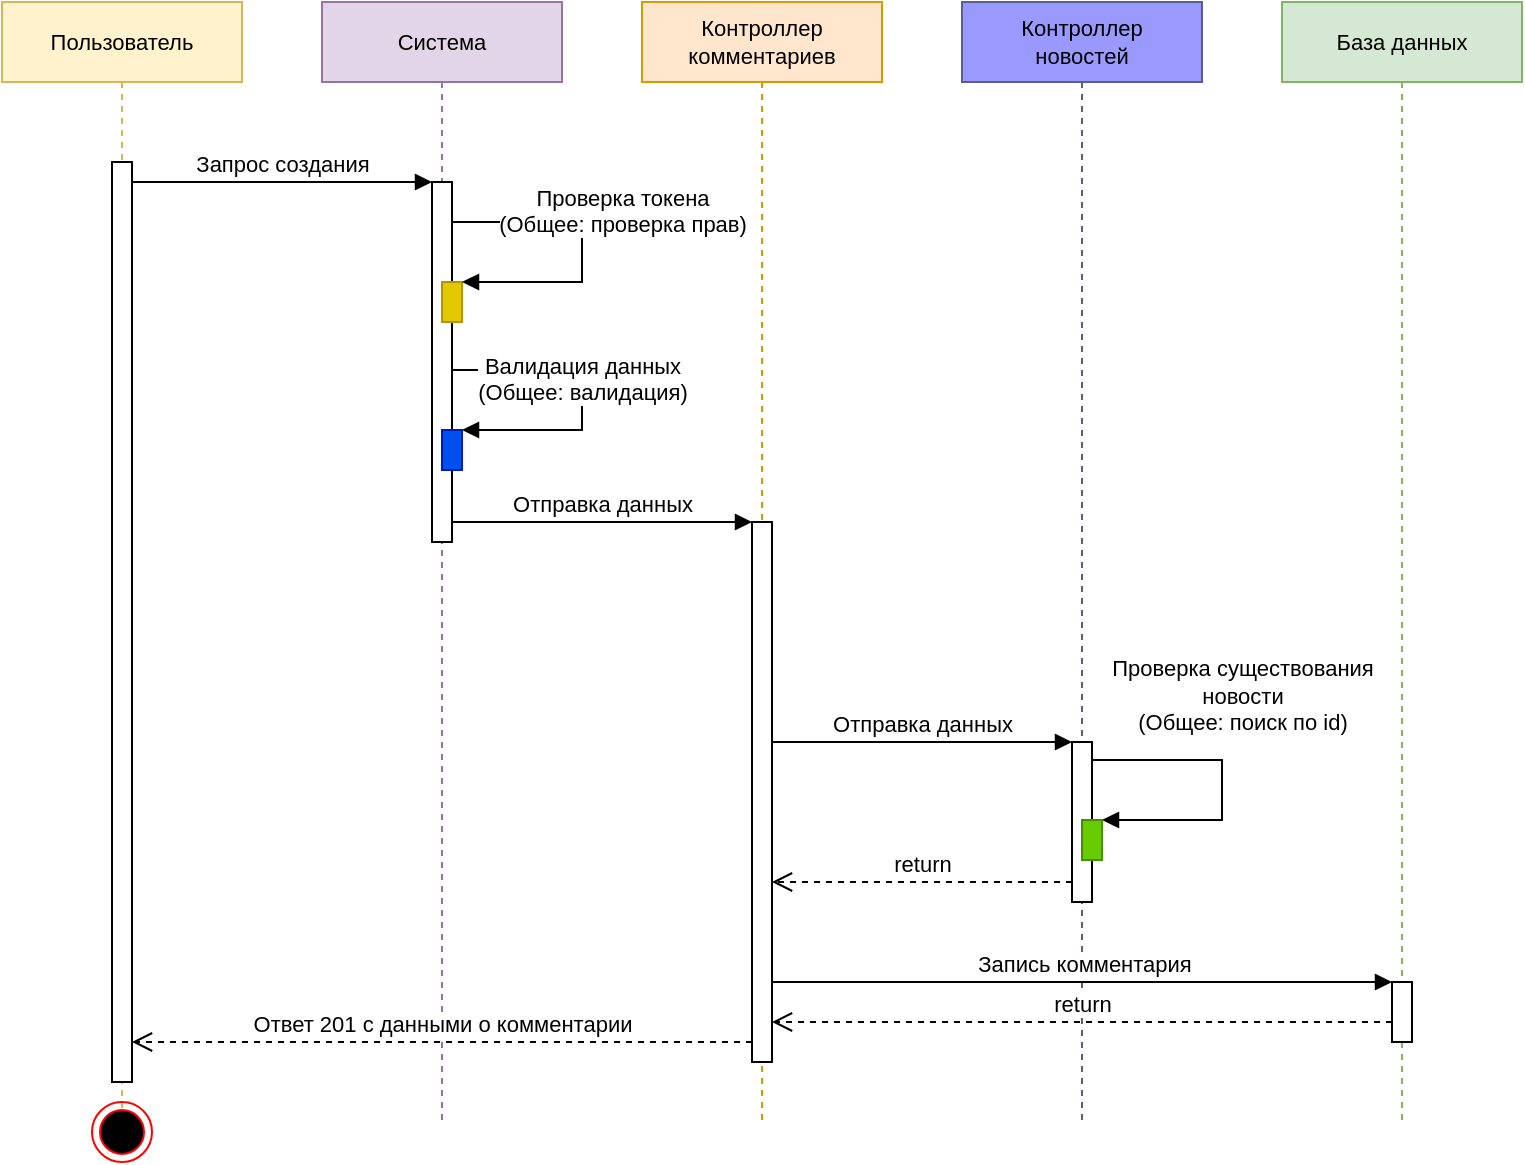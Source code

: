 <mxfile version="24.7.8" pages="4">
  <diagram name="Создание" id="AkwDxQqqYs-eBX9yuDrB">
    <mxGraphModel dx="1098" dy="988" grid="1" gridSize="10" guides="1" tooltips="1" connect="1" arrows="1" fold="1" page="1" pageScale="1" pageWidth="827" pageHeight="1169" math="0" shadow="0">
      <root>
        <mxCell id="0" />
        <mxCell id="1" parent="0" />
        <mxCell id="ypfQIssu2wnFOBAlBwQ_-7" value="Система" style="shape=umlLifeline;perimeter=lifelinePerimeter;whiteSpace=wrap;html=1;container=1;collapsible=0;recursiveResize=0;outlineConnect=0;labelBackgroundColor=none;strokeColor=#9673a6;fontFamily=Helvetica;fontSize=11;fillColor=#e1d5e7;" vertex="1" parent="1">
          <mxGeometry x="200" y="40" width="120" height="560" as="geometry" />
        </mxCell>
        <mxCell id="ypfQIssu2wnFOBAlBwQ_-8" value="Валидация данных&lt;br&gt;(Общее: валидация)" style="html=1;verticalAlign=bottom;endArrow=block;rounded=0;labelBackgroundColor=default;strokeColor=default;fontFamily=Helvetica;fontSize=11;fontColor=default;shape=connector;curved=0;" edge="1" parent="ypfQIssu2wnFOBAlBwQ_-7" target="ypfQIssu2wnFOBAlBwQ_-10">
          <mxGeometry x="0.097" width="80" relative="1" as="geometry">
            <mxPoint x="65" y="184" as="sourcePoint" />
            <mxPoint x="130" y="234" as="targetPoint" />
            <Array as="points">
              <mxPoint x="130" y="184" />
              <mxPoint x="130" y="214" />
              <mxPoint x="100" y="214" />
            </Array>
            <mxPoint as="offset" />
          </mxGeometry>
        </mxCell>
        <mxCell id="ypfQIssu2wnFOBAlBwQ_-9" value="" style="html=1;points=[];perimeter=orthogonalPerimeter;labelBackgroundColor=none;strokeColor=#000000;fontFamily=Helvetica;fontSize=11;fontColor=default;fillColor=default;" vertex="1" parent="ypfQIssu2wnFOBAlBwQ_-7">
          <mxGeometry x="55" y="90" width="10" height="180" as="geometry" />
        </mxCell>
        <mxCell id="ypfQIssu2wnFOBAlBwQ_-10" value="" style="html=1;points=[];perimeter=orthogonalPerimeter;labelBackgroundColor=none;strokeColor=#001DBC;fontFamily=Helvetica;fontSize=11;fontColor=#ffffff;fillColor=#0050ef;" vertex="1" parent="ypfQIssu2wnFOBAlBwQ_-7">
          <mxGeometry x="60" y="214" width="10" height="20" as="geometry" />
        </mxCell>
        <mxCell id="ypfQIssu2wnFOBAlBwQ_-11" value="" style="html=1;points=[];perimeter=orthogonalPerimeter;labelBackgroundColor=none;strokeColor=#B09500;fontFamily=Helvetica;fontSize=11;fontColor=#000000;fillColor=#e3c800;" vertex="1" parent="ypfQIssu2wnFOBAlBwQ_-7">
          <mxGeometry x="60" y="140" width="10" height="20" as="geometry" />
        </mxCell>
        <mxCell id="ypfQIssu2wnFOBAlBwQ_-12" value="Проверка токена&lt;br&gt;(Общее: проверка прав)" style="html=1;verticalAlign=bottom;endArrow=block;rounded=0;labelBackgroundColor=default;strokeColor=default;fontFamily=Helvetica;fontSize=11;fontColor=default;shape=connector;curved=0;" edge="1" parent="ypfQIssu2wnFOBAlBwQ_-7" target="ypfQIssu2wnFOBAlBwQ_-11">
          <mxGeometry x="-0.161" y="10" width="80" relative="1" as="geometry">
            <mxPoint x="65" y="110" as="sourcePoint" />
            <mxPoint x="130" y="160" as="targetPoint" />
            <Array as="points">
              <mxPoint x="130" y="110" />
              <mxPoint x="130" y="140" />
              <mxPoint x="100" y="140" />
            </Array>
            <mxPoint x="10" y="10" as="offset" />
          </mxGeometry>
        </mxCell>
        <mxCell id="ypfQIssu2wnFOBAlBwQ_-13" value="Пользователь" style="shape=umlLifeline;perimeter=lifelinePerimeter;whiteSpace=wrap;html=1;container=1;collapsible=0;recursiveResize=0;outlineConnect=0;labelBackgroundColor=none;strokeColor=#d6b656;fontFamily=Helvetica;fontSize=11;fillColor=#fff2cc;" vertex="1" parent="1">
          <mxGeometry x="40" y="40" width="120" height="560" as="geometry" />
        </mxCell>
        <mxCell id="ypfQIssu2wnFOBAlBwQ_-14" value="" style="html=1;points=[];perimeter=orthogonalPerimeter;labelBackgroundColor=none;strokeColor=#000000;fontFamily=Helvetica;fontSize=11;fontColor=default;fillColor=default;" vertex="1" parent="ypfQIssu2wnFOBAlBwQ_-13">
          <mxGeometry x="55" y="80" width="10" height="460" as="geometry" />
        </mxCell>
        <mxCell id="ypfQIssu2wnFOBAlBwQ_-15" value="Запрос создания" style="html=1;verticalAlign=bottom;endArrow=block;rounded=0;labelBackgroundColor=default;strokeColor=default;fontFamily=Helvetica;fontSize=11;fontColor=default;shape=connector;curved=0;" edge="1" parent="1" source="ypfQIssu2wnFOBAlBwQ_-14" target="ypfQIssu2wnFOBAlBwQ_-9">
          <mxGeometry x="0.003" width="80" relative="1" as="geometry">
            <mxPoint x="100" y="140" as="sourcePoint" />
            <mxPoint x="180" y="140" as="targetPoint" />
            <Array as="points">
              <mxPoint x="180" y="130" />
            </Array>
            <mxPoint as="offset" />
          </mxGeometry>
        </mxCell>
        <mxCell id="ypfQIssu2wnFOBAlBwQ_-16" value="Контроллер&lt;div&gt;комментариев&lt;/div&gt;" style="shape=umlLifeline;perimeter=lifelinePerimeter;whiteSpace=wrap;html=1;container=1;collapsible=0;recursiveResize=0;outlineConnect=0;labelBackgroundColor=none;strokeColor=#d79b00;fontFamily=Helvetica;fontSize=11;fillColor=#ffe6cc;" vertex="1" parent="1">
          <mxGeometry x="360" y="40" width="120" height="560" as="geometry" />
        </mxCell>
        <mxCell id="ypfQIssu2wnFOBAlBwQ_-17" value="" style="html=1;points=[];perimeter=orthogonalPerimeter;labelBackgroundColor=none;strokeColor=#000000;fontFamily=Helvetica;fontSize=11;fontColor=default;fillColor=default;" vertex="1" parent="ypfQIssu2wnFOBAlBwQ_-16">
          <mxGeometry x="55" y="260" width="10" height="270" as="geometry" />
        </mxCell>
        <mxCell id="ypfQIssu2wnFOBAlBwQ_-18" value="Отправка данных" style="html=1;verticalAlign=bottom;endArrow=block;rounded=0;labelBackgroundColor=default;strokeColor=default;fontFamily=Helvetica;fontSize=11;fontColor=default;shape=connector;curved=0;" edge="1" parent="ypfQIssu2wnFOBAlBwQ_-16">
          <mxGeometry x="0.003" width="80" relative="1" as="geometry">
            <mxPoint x="-95" y="260" as="sourcePoint" />
            <mxPoint x="55" y="260" as="targetPoint" />
            <Array as="points">
              <mxPoint x="-20" y="260" />
            </Array>
            <mxPoint as="offset" />
          </mxGeometry>
        </mxCell>
        <mxCell id="ypfQIssu2wnFOBAlBwQ_-19" value="Отправка данных" style="html=1;verticalAlign=bottom;endArrow=block;rounded=0;labelBackgroundColor=default;strokeColor=default;fontFamily=Helvetica;fontSize=11;fontColor=default;shape=connector;curved=0;" edge="1" parent="ypfQIssu2wnFOBAlBwQ_-16" target="ypfQIssu2wnFOBAlBwQ_-24">
          <mxGeometry x="0.003" width="80" relative="1" as="geometry">
            <mxPoint x="65" y="370" as="sourcePoint" />
            <mxPoint x="215" y="370" as="targetPoint" />
            <Array as="points">
              <mxPoint x="140" y="370" />
            </Array>
            <mxPoint as="offset" />
          </mxGeometry>
        </mxCell>
        <mxCell id="ypfQIssu2wnFOBAlBwQ_-20" value="База данных" style="shape=umlLifeline;perimeter=lifelinePerimeter;whiteSpace=wrap;html=1;container=1;collapsible=0;recursiveResize=0;outlineConnect=0;labelBackgroundColor=none;strokeColor=#82b366;fontFamily=Helvetica;fontSize=11;fillColor=#d5e8d4;" vertex="1" parent="1">
          <mxGeometry x="680" y="40" width="120" height="560" as="geometry" />
        </mxCell>
        <mxCell id="ypfQIssu2wnFOBAlBwQ_-21" value="" style="html=1;points=[];perimeter=orthogonalPerimeter;labelBackgroundColor=none;strokeColor=#000000;fontFamily=Helvetica;fontSize=11;fontColor=default;fillColor=default;" vertex="1" parent="ypfQIssu2wnFOBAlBwQ_-20">
          <mxGeometry x="55" y="490" width="10" height="30" as="geometry" />
        </mxCell>
        <mxCell id="ypfQIssu2wnFOBAlBwQ_-22" value="Ответ 201 с данными о комментарии" style="html=1;verticalAlign=bottom;endArrow=open;dashed=1;endSize=8;rounded=0;labelBackgroundColor=default;strokeColor=default;fontFamily=Helvetica;fontSize=11;fontColor=default;shape=connector;curved=0;" edge="1" parent="1">
          <mxGeometry x="0.002" relative="1" as="geometry">
            <mxPoint x="415" y="560" as="sourcePoint" />
            <mxPoint x="105" y="560" as="targetPoint" />
            <Array as="points">
              <mxPoint x="300" y="560" />
            </Array>
            <mxPoint as="offset" />
          </mxGeometry>
        </mxCell>
        <mxCell id="ypfQIssu2wnFOBAlBwQ_-23" value="Контроллер&lt;div&gt;новостей&lt;/div&gt;" style="shape=umlLifeline;perimeter=lifelinePerimeter;whiteSpace=wrap;html=1;container=1;collapsible=0;recursiveResize=0;outlineConnect=0;labelBackgroundColor=none;strokeColor=#5B5B96;fontFamily=Helvetica;fontSize=11;fillColor=#9999FF;" vertex="1" parent="1">
          <mxGeometry x="520" y="40" width="120" height="560" as="geometry" />
        </mxCell>
        <mxCell id="ypfQIssu2wnFOBAlBwQ_-24" value="" style="html=1;points=[];perimeter=orthogonalPerimeter;labelBackgroundColor=none;strokeColor=#000000;fontFamily=Helvetica;fontSize=11;fontColor=default;fillColor=default;" vertex="1" parent="ypfQIssu2wnFOBAlBwQ_-23">
          <mxGeometry x="55" y="370" width="10" height="80" as="geometry" />
        </mxCell>
        <mxCell id="ypfQIssu2wnFOBAlBwQ_-25" value="Проверка существования&lt;br&gt;новости&lt;br&gt;(Общее: поиск по id)" style="html=1;verticalAlign=bottom;endArrow=block;rounded=0;labelBackgroundColor=default;strokeColor=default;fontFamily=Helvetica;fontSize=11;fontColor=default;shape=connector;curved=0;" edge="1" parent="ypfQIssu2wnFOBAlBwQ_-23" target="ypfQIssu2wnFOBAlBwQ_-26">
          <mxGeometry x="-0.161" y="14" width="80" relative="1" as="geometry">
            <mxPoint x="65" y="379" as="sourcePoint" />
            <mxPoint x="130" y="429" as="targetPoint" />
            <Array as="points">
              <mxPoint x="130" y="379" />
              <mxPoint x="130" y="409" />
              <mxPoint x="100" y="409" />
            </Array>
            <mxPoint x="-4" y="-10" as="offset" />
          </mxGeometry>
        </mxCell>
        <mxCell id="ypfQIssu2wnFOBAlBwQ_-26" value="" style="html=1;points=[];perimeter=orthogonalPerimeter;labelBackgroundColor=none;strokeColor=#488F00;fontFamily=Helvetica;fontSize=11;fontColor=#ffffff;fillColor=#66CC00;" vertex="1" parent="ypfQIssu2wnFOBAlBwQ_-23">
          <mxGeometry x="60" y="409" width="10" height="20" as="geometry" />
        </mxCell>
        <mxCell id="ypfQIssu2wnFOBAlBwQ_-27" value="return" style="html=1;verticalAlign=bottom;endArrow=open;dashed=1;endSize=8;rounded=0;labelBackgroundColor=default;strokeColor=default;fontFamily=Helvetica;fontSize=11;fontColor=default;shape=connector;curved=0;" edge="1" parent="1" source="ypfQIssu2wnFOBAlBwQ_-24" target="ypfQIssu2wnFOBAlBwQ_-17">
          <mxGeometry x="0.002" relative="1" as="geometry">
            <mxPoint x="730" y="480" as="sourcePoint" />
            <mxPoint x="580" y="480" as="targetPoint" />
            <Array as="points">
              <mxPoint x="520" y="480" />
            </Array>
            <mxPoint as="offset" />
          </mxGeometry>
        </mxCell>
        <mxCell id="ypfQIssu2wnFOBAlBwQ_-28" value="Запись комментария" style="html=1;verticalAlign=bottom;endArrow=block;rounded=0;labelBackgroundColor=default;strokeColor=default;fontFamily=Helvetica;fontSize=11;fontColor=default;shape=connector;curved=0;" edge="1" parent="1" target="ypfQIssu2wnFOBAlBwQ_-21">
          <mxGeometry x="0.003" width="80" relative="1" as="geometry">
            <mxPoint x="425" y="530" as="sourcePoint" />
            <mxPoint x="575" y="530" as="targetPoint" />
            <Array as="points">
              <mxPoint x="500" y="530" />
            </Array>
            <mxPoint as="offset" />
          </mxGeometry>
        </mxCell>
        <mxCell id="ypfQIssu2wnFOBAlBwQ_-29" value="return" style="html=1;verticalAlign=bottom;endArrow=open;dashed=1;endSize=8;rounded=0;labelBackgroundColor=default;strokeColor=default;fontFamily=Helvetica;fontSize=11;fontColor=default;shape=connector;curved=0;" edge="1" parent="1" source="ypfQIssu2wnFOBAlBwQ_-21" target="ypfQIssu2wnFOBAlBwQ_-17">
          <mxGeometry x="0.002" relative="1" as="geometry">
            <mxPoint x="575" y="550" as="sourcePoint" />
            <mxPoint x="425" y="550" as="targetPoint" />
            <Array as="points">
              <mxPoint x="470" y="550" />
            </Array>
            <mxPoint as="offset" />
          </mxGeometry>
        </mxCell>
        <mxCell id="ypfQIssu2wnFOBAlBwQ_-30" value="" style="ellipse;html=1;shape=endState;fillColor=#000000;strokeColor=#ff0000;labelBackgroundColor=none;fontFamily=Helvetica;fontSize=11;fontColor=default;" vertex="1" parent="1">
          <mxGeometry x="85" y="590" width="30" height="30" as="geometry" />
        </mxCell>
      </root>
    </mxGraphModel>
  </diagram>
  <diagram id="9QBsUSW23NKKrEW2hS0p" name="Просмотр">
    <mxGraphModel dx="1098" dy="988" grid="1" gridSize="10" guides="1" tooltips="1" connect="1" arrows="1" fold="1" page="1" pageScale="1" pageWidth="827" pageHeight="1169" math="0" shadow="0">
      <root>
        <mxCell id="0" />
        <mxCell id="1" parent="0" />
        <mxCell id="SK5MLtlk12ELwbng-SG--1" value="Пользователь" style="shape=umlLifeline;perimeter=lifelinePerimeter;whiteSpace=wrap;html=1;container=1;collapsible=0;recursiveResize=0;outlineConnect=0;labelBackgroundColor=none;strokeColor=#d6b656;fontFamily=Helvetica;fontSize=11;fillColor=#fff2cc;" vertex="1" parent="1">
          <mxGeometry x="80" y="40" width="120" height="280" as="geometry" />
        </mxCell>
        <mxCell id="SK5MLtlk12ELwbng-SG--2" value="" style="html=1;points=[];perimeter=orthogonalPerimeter;labelBackgroundColor=none;strokeColor=#000000;fontFamily=Helvetica;fontSize=11;fontColor=default;fillColor=default;" vertex="1" parent="SK5MLtlk12ELwbng-SG--1">
          <mxGeometry x="55" y="80" width="10" height="180" as="geometry" />
        </mxCell>
        <mxCell id="SK5MLtlk12ELwbng-SG--3" value="" style="ellipse;html=1;shape=endState;fillColor=#000000;strokeColor=#ff0000;labelBackgroundColor=none;fontFamily=Helvetica;fontSize=11;fontColor=default;" vertex="1" parent="SK5MLtlk12ELwbng-SG--1">
          <mxGeometry x="45" y="270" width="30" height="30" as="geometry" />
        </mxCell>
        <mxCell id="SK5MLtlk12ELwbng-SG--4" value="Система" style="shape=umlLifeline;perimeter=lifelinePerimeter;whiteSpace=wrap;html=1;container=1;collapsible=0;recursiveResize=0;outlineConnect=0;labelBackgroundColor=none;strokeColor=#9673a6;fontFamily=Helvetica;fontSize=11;fillColor=#e1d5e7;" vertex="1" parent="1">
          <mxGeometry x="240" y="40" width="120" height="280" as="geometry" />
        </mxCell>
        <mxCell id="SK5MLtlk12ELwbng-SG--5" value="Валидация данных&lt;br&gt;(Общее: валидация)" style="html=1;verticalAlign=bottom;endArrow=block;rounded=0;labelBackgroundColor=default;strokeColor=default;fontFamily=Helvetica;fontSize=11;fontColor=default;shape=connector;curved=0;" edge="1" parent="SK5MLtlk12ELwbng-SG--4" source="SK5MLtlk12ELwbng-SG--6" target="SK5MLtlk12ELwbng-SG--7">
          <mxGeometry x="0.097" width="80" relative="1" as="geometry">
            <mxPoint x="64" y="110" as="sourcePoint" />
            <mxPoint x="130" y="150" as="targetPoint" />
            <Array as="points">
              <mxPoint x="130" y="100" />
              <mxPoint x="130" y="130" />
              <mxPoint x="100" y="130" />
            </Array>
            <mxPoint as="offset" />
          </mxGeometry>
        </mxCell>
        <mxCell id="SK5MLtlk12ELwbng-SG--6" value="" style="html=1;points=[];perimeter=orthogonalPerimeter;labelBackgroundColor=none;strokeColor=#000000;fontFamily=Helvetica;fontSize=11;fontColor=default;fillColor=default;" vertex="1" parent="SK5MLtlk12ELwbng-SG--4">
          <mxGeometry x="55" y="90" width="10" height="90" as="geometry" />
        </mxCell>
        <mxCell id="SK5MLtlk12ELwbng-SG--7" value="" style="html=1;points=[];perimeter=orthogonalPerimeter;labelBackgroundColor=none;strokeColor=#001DBC;fontFamily=Helvetica;fontSize=11;fontColor=#ffffff;fillColor=#0050ef;" vertex="1" parent="SK5MLtlk12ELwbng-SG--4">
          <mxGeometry x="60" y="130" width="10" height="20" as="geometry" />
        </mxCell>
        <mxCell id="SK5MLtlk12ELwbng-SG--8" value="Отправка данных" style="html=1;verticalAlign=bottom;endArrow=block;rounded=0;labelBackgroundColor=default;strokeColor=default;fontFamily=Helvetica;fontSize=11;fontColor=default;shape=connector;curved=0;" edge="1" parent="SK5MLtlk12ELwbng-SG--4">
          <mxGeometry x="0.003" width="80" relative="1" as="geometry">
            <mxPoint x="65" y="170" as="sourcePoint" />
            <mxPoint x="215" y="170" as="targetPoint" />
            <Array as="points">
              <mxPoint x="140" y="170" />
            </Array>
            <mxPoint as="offset" />
          </mxGeometry>
        </mxCell>
        <mxCell id="SK5MLtlk12ELwbng-SG--9" value="Запрос просмотра" style="html=1;verticalAlign=bottom;endArrow=block;rounded=0;labelBackgroundColor=default;strokeColor=default;fontFamily=Helvetica;fontSize=11;fontColor=default;shape=connector;curved=0;" edge="1" parent="1" source="SK5MLtlk12ELwbng-SG--2" target="SK5MLtlk12ELwbng-SG--6">
          <mxGeometry x="0.003" width="80" relative="1" as="geometry">
            <mxPoint x="140" y="140" as="sourcePoint" />
            <mxPoint x="220" y="140" as="targetPoint" />
            <Array as="points">
              <mxPoint x="220" y="130" />
            </Array>
            <mxPoint as="offset" />
          </mxGeometry>
        </mxCell>
        <mxCell id="SK5MLtlk12ELwbng-SG--10" value="Контроллер&lt;div&gt;комментариев&lt;/div&gt;" style="shape=umlLifeline;perimeter=lifelinePerimeter;whiteSpace=wrap;html=1;container=1;collapsible=0;recursiveResize=0;outlineConnect=0;labelBackgroundColor=none;strokeColor=#d79b00;fontFamily=Helvetica;fontSize=11;fillColor=#ffe6cc;" vertex="1" parent="1">
          <mxGeometry x="400" y="40" width="120" height="280" as="geometry" />
        </mxCell>
        <mxCell id="SK5MLtlk12ELwbng-SG--11" value="" style="html=1;points=[];perimeter=orthogonalPerimeter;labelBackgroundColor=none;strokeColor=#000000;fontFamily=Helvetica;fontSize=11;fontColor=default;fillColor=default;" vertex="1" parent="SK5MLtlk12ELwbng-SG--10">
          <mxGeometry x="55" y="170" width="10" height="79.25" as="geometry" />
        </mxCell>
        <mxCell id="SK5MLtlk12ELwbng-SG--12" value="Поиск комментария&lt;br&gt;(Общее: поиск по id)" style="html=1;verticalAlign=bottom;endArrow=block;rounded=0;labelBackgroundColor=default;strokeColor=default;fontFamily=Helvetica;fontSize=11;fontColor=default;shape=connector;curved=0;" edge="1" parent="SK5MLtlk12ELwbng-SG--10" target="SK5MLtlk12ELwbng-SG--13">
          <mxGeometry x="-0.161" width="80" relative="1" as="geometry">
            <mxPoint x="65" y="179.25" as="sourcePoint" />
            <mxPoint x="130" y="229.25" as="targetPoint" />
            <Array as="points">
              <mxPoint x="130" y="179.25" />
              <mxPoint x="130" y="209.25" />
              <mxPoint x="100" y="209.25" />
            </Array>
            <mxPoint as="offset" />
          </mxGeometry>
        </mxCell>
        <mxCell id="SK5MLtlk12ELwbng-SG--13" value="" style="html=1;points=[];perimeter=orthogonalPerimeter;labelBackgroundColor=none;strokeColor=#488F00;fontFamily=Helvetica;fontSize=11;fontColor=#ffffff;fillColor=#66CC00;" vertex="1" parent="SK5MLtlk12ELwbng-SG--10">
          <mxGeometry x="60" y="209.25" width="10" height="20" as="geometry" />
        </mxCell>
        <mxCell id="SK5MLtlk12ELwbng-SG--14" value="Ответ 200 с&lt;br&gt;данными о комментарии" style="html=1;verticalAlign=bottom;endArrow=open;dashed=1;endSize=8;rounded=0;labelBackgroundColor=default;strokeColor=default;fontFamily=Helvetica;fontSize=11;fontColor=default;shape=connector;curved=0;" edge="1" parent="1">
          <mxGeometry x="0.002" relative="1" as="geometry">
            <mxPoint x="455" y="280" as="sourcePoint" />
            <mxPoint x="145" y="280" as="targetPoint" />
            <Array as="points">
              <mxPoint x="340" y="280" />
            </Array>
            <mxPoint as="offset" />
          </mxGeometry>
        </mxCell>
      </root>
    </mxGraphModel>
  </diagram>
  <diagram id="82KS4FKTuWpu7HLy07Pw" name="Редактирование">
    <mxGraphModel dx="1098" dy="988" grid="1" gridSize="10" guides="1" tooltips="1" connect="1" arrows="1" fold="1" page="1" pageScale="1" pageWidth="827" pageHeight="1169" math="0" shadow="0">
      <root>
        <mxCell id="0" />
        <mxCell id="1" parent="0" />
        <mxCell id="1mw0ulYPyY49akatDGrM-1" value="Пользователь" style="shape=umlLifeline;perimeter=lifelinePerimeter;whiteSpace=wrap;html=1;container=1;collapsible=0;recursiveResize=0;outlineConnect=0;labelBackgroundColor=none;strokeColor=#d6b656;fontFamily=Helvetica;fontSize=11;fillColor=#fff2cc;" vertex="1" parent="1">
          <mxGeometry x="80" y="40" width="120" height="400" as="geometry" />
        </mxCell>
        <mxCell id="1mw0ulYPyY49akatDGrM-2" value="" style="html=1;points=[];perimeter=orthogonalPerimeter;labelBackgroundColor=none;strokeColor=#000000;fontFamily=Helvetica;fontSize=11;fontColor=default;fillColor=default;" vertex="1" parent="1mw0ulYPyY49akatDGrM-1">
          <mxGeometry x="55" y="80" width="10" height="300" as="geometry" />
        </mxCell>
        <mxCell id="1mw0ulYPyY49akatDGrM-3" value="" style="ellipse;html=1;shape=endState;fillColor=#000000;strokeColor=#ff0000;labelBackgroundColor=none;fontFamily=Helvetica;fontSize=11;fontColor=default;" vertex="1" parent="1mw0ulYPyY49akatDGrM-1">
          <mxGeometry x="45" y="390" width="30" height="30" as="geometry" />
        </mxCell>
        <mxCell id="1mw0ulYPyY49akatDGrM-4" value="Система" style="shape=umlLifeline;perimeter=lifelinePerimeter;whiteSpace=wrap;html=1;container=1;collapsible=0;recursiveResize=0;outlineConnect=0;labelBackgroundColor=none;strokeColor=#9673a6;fontFamily=Helvetica;fontSize=11;fillColor=#e1d5e7;" vertex="1" parent="1">
          <mxGeometry x="240" y="40" width="120" height="400" as="geometry" />
        </mxCell>
        <mxCell id="1mw0ulYPyY49akatDGrM-5" value="Валидация данных&lt;br&gt;(Общее: валидация)" style="html=1;verticalAlign=bottom;endArrow=block;rounded=0;labelBackgroundColor=default;strokeColor=default;fontFamily=Helvetica;fontSize=11;fontColor=default;shape=connector;curved=0;" edge="1" parent="1mw0ulYPyY49akatDGrM-4" target="1mw0ulYPyY49akatDGrM-7">
          <mxGeometry x="-0.161" y="9" width="80" relative="1" as="geometry">
            <mxPoint x="66" y="170" as="sourcePoint" />
            <mxPoint x="131" y="220" as="targetPoint" />
            <Array as="points">
              <mxPoint x="131" y="170" />
              <mxPoint x="131" y="200" />
              <mxPoint x="101" y="200" />
            </Array>
            <mxPoint as="offset" />
          </mxGeometry>
        </mxCell>
        <mxCell id="1mw0ulYPyY49akatDGrM-6" value="" style="html=1;points=[];perimeter=orthogonalPerimeter;labelBackgroundColor=none;strokeColor=#000000;fontFamily=Helvetica;fontSize=11;fontColor=default;fillColor=default;" vertex="1" parent="1mw0ulYPyY49akatDGrM-4">
          <mxGeometry x="55" y="90" width="10" height="160" as="geometry" />
        </mxCell>
        <mxCell id="1mw0ulYPyY49akatDGrM-7" value="" style="html=1;points=[];perimeter=orthogonalPerimeter;labelBackgroundColor=none;strokeColor=#001DBC;fontFamily=Helvetica;fontSize=11;fontColor=#ffffff;fillColor=#0050ef;" vertex="1" parent="1mw0ulYPyY49akatDGrM-4">
          <mxGeometry x="61" y="200" width="10" height="20" as="geometry" />
        </mxCell>
        <mxCell id="1mw0ulYPyY49akatDGrM-8" value="Проверка токена&lt;br&gt;(Общее: проверка прав)" style="html=1;verticalAlign=bottom;endArrow=block;rounded=0;labelBackgroundColor=default;strokeColor=default;fontFamily=Helvetica;fontSize=11;fontColor=default;shape=connector;curved=0;" edge="1" parent="1mw0ulYPyY49akatDGrM-4" target="1mw0ulYPyY49akatDGrM-9">
          <mxGeometry x="-0.161" y="9" width="80" relative="1" as="geometry">
            <mxPoint x="66" y="110" as="sourcePoint" />
            <mxPoint x="131" y="160" as="targetPoint" />
            <Array as="points">
              <mxPoint x="131" y="110" />
              <mxPoint x="131" y="140" />
              <mxPoint x="101" y="140" />
            </Array>
            <mxPoint as="offset" />
          </mxGeometry>
        </mxCell>
        <mxCell id="1mw0ulYPyY49akatDGrM-9" value="" style="html=1;points=[];perimeter=orthogonalPerimeter;labelBackgroundColor=none;strokeColor=#B09500;fontFamily=Helvetica;fontSize=11;fontColor=#000000;fillColor=#e3c800;" vertex="1" parent="1mw0ulYPyY49akatDGrM-4">
          <mxGeometry x="61" y="140" width="10" height="20" as="geometry" />
        </mxCell>
        <mxCell id="1mw0ulYPyY49akatDGrM-10" value="Запрос редактирования" style="html=1;verticalAlign=bottom;endArrow=block;rounded=0;labelBackgroundColor=default;strokeColor=default;fontFamily=Helvetica;fontSize=11;fontColor=default;shape=connector;curved=0;" edge="1" parent="1" source="1mw0ulYPyY49akatDGrM-2" target="1mw0ulYPyY49akatDGrM-6">
          <mxGeometry x="0.003" width="80" relative="1" as="geometry">
            <mxPoint x="140" y="140" as="sourcePoint" />
            <mxPoint x="220" y="140" as="targetPoint" />
            <Array as="points">
              <mxPoint x="220" y="130" />
            </Array>
            <mxPoint as="offset" />
          </mxGeometry>
        </mxCell>
        <mxCell id="1mw0ulYPyY49akatDGrM-11" value="Контроллер&lt;div&gt;комментариев&lt;/div&gt;" style="shape=umlLifeline;perimeter=lifelinePerimeter;whiteSpace=wrap;html=1;container=1;collapsible=0;recursiveResize=0;outlineConnect=0;labelBackgroundColor=none;strokeColor=#d79b00;fontFamily=Helvetica;fontSize=11;fillColor=#ffe6cc;" vertex="1" parent="1">
          <mxGeometry x="400" y="40" width="120" height="400" as="geometry" />
        </mxCell>
        <mxCell id="1mw0ulYPyY49akatDGrM-12" value="" style="html=1;points=[];perimeter=orthogonalPerimeter;labelBackgroundColor=none;strokeColor=#000000;fontFamily=Helvetica;fontSize=11;fontColor=default;fillColor=default;" vertex="1" parent="1mw0ulYPyY49akatDGrM-11">
          <mxGeometry x="55" y="240" width="10" height="130" as="geometry" />
        </mxCell>
        <mxCell id="1mw0ulYPyY49akatDGrM-13" value="Поиск комментария&lt;br&gt;(Общее: поиск по id)" style="html=1;verticalAlign=bottom;endArrow=block;rounded=0;labelBackgroundColor=default;strokeColor=default;fontFamily=Helvetica;fontSize=11;fontColor=default;shape=connector;curved=0;" edge="1" parent="1mw0ulYPyY49akatDGrM-11" target="1mw0ulYPyY49akatDGrM-14">
          <mxGeometry x="-0.161" width="80" relative="1" as="geometry">
            <mxPoint x="65" y="260" as="sourcePoint" />
            <mxPoint x="130" y="310" as="targetPoint" />
            <Array as="points">
              <mxPoint x="130" y="260" />
              <mxPoint x="130" y="290" />
              <mxPoint x="100" y="290" />
            </Array>
            <mxPoint as="offset" />
          </mxGeometry>
        </mxCell>
        <mxCell id="1mw0ulYPyY49akatDGrM-14" value="" style="html=1;points=[];perimeter=orthogonalPerimeter;labelBackgroundColor=none;strokeColor=#488F00;fontFamily=Helvetica;fontSize=11;fontColor=#ffffff;fillColor=#66CC00;" vertex="1" parent="1mw0ulYPyY49akatDGrM-11">
          <mxGeometry x="60" y="290" width="10" height="20" as="geometry" />
        </mxCell>
        <mxCell id="1mw0ulYPyY49akatDGrM-15" value="Отправка данных" style="html=1;verticalAlign=bottom;endArrow=block;rounded=0;labelBackgroundColor=default;strokeColor=default;fontFamily=Helvetica;fontSize=11;fontColor=default;shape=connector;curved=0;" edge="1" parent="1mw0ulYPyY49akatDGrM-11">
          <mxGeometry x="0.003" width="80" relative="1" as="geometry">
            <mxPoint x="-95" y="240" as="sourcePoint" />
            <mxPoint x="55" y="240" as="targetPoint" />
            <Array as="points">
              <mxPoint x="-20" y="240" />
            </Array>
            <mxPoint as="offset" />
          </mxGeometry>
        </mxCell>
        <mxCell id="1mw0ulYPyY49akatDGrM-16" value="Ответ 204 No Content&amp;nbsp;" style="html=1;verticalAlign=bottom;endArrow=open;dashed=1;endSize=8;rounded=0;labelBackgroundColor=default;strokeColor=default;fontFamily=Helvetica;fontSize=11;fontColor=default;shape=connector;curved=0;" edge="1" parent="1mw0ulYPyY49akatDGrM-11">
          <mxGeometry x="0.002" relative="1" as="geometry">
            <mxPoint x="55" y="360" as="sourcePoint" />
            <mxPoint x="-255" y="360" as="targetPoint" />
            <Array as="points">
              <mxPoint x="-60" y="360" />
            </Array>
            <mxPoint as="offset" />
          </mxGeometry>
        </mxCell>
        <mxCell id="1mw0ulYPyY49akatDGrM-17" value="База данных" style="shape=umlLifeline;perimeter=lifelinePerimeter;whiteSpace=wrap;html=1;container=1;collapsible=0;recursiveResize=0;outlineConnect=0;labelBackgroundColor=none;strokeColor=#82b366;fontFamily=Helvetica;fontSize=11;fillColor=#d5e8d4;" vertex="1" parent="1">
          <mxGeometry x="560" y="40" width="120" height="400" as="geometry" />
        </mxCell>
        <mxCell id="1mw0ulYPyY49akatDGrM-18" value="" style="html=1;points=[];perimeter=orthogonalPerimeter;labelBackgroundColor=none;strokeColor=#000000;fontFamily=Helvetica;fontSize=11;fontColor=default;fillColor=default;" vertex="1" parent="1mw0ulYPyY49akatDGrM-17">
          <mxGeometry x="55" y="310" width="10" height="40" as="geometry" />
        </mxCell>
        <mxCell id="1mw0ulYPyY49akatDGrM-19" value="" style="html=1;verticalAlign=bottom;endArrow=open;dashed=1;endSize=8;rounded=0;labelBackgroundColor=default;strokeColor=default;fontFamily=Helvetica;fontSize=11;fontColor=default;shape=connector;curved=0;" edge="1" parent="1mw0ulYPyY49akatDGrM-17">
          <mxGeometry x="0.002" relative="1" as="geometry">
            <mxPoint x="53" y="340" as="sourcePoint" />
            <mxPoint x="-95" y="340" as="targetPoint" />
            <Array as="points">
              <mxPoint x="-42" y="340" />
              <mxPoint x="-62" y="340" />
            </Array>
            <mxPoint as="offset" />
          </mxGeometry>
        </mxCell>
        <mxCell id="1mw0ulYPyY49akatDGrM-20" value="return" style="edgeLabel;html=1;align=center;verticalAlign=middle;resizable=0;points=[];fontFamily=Helvetica;fontSize=11;fontColor=default;labelBackgroundColor=default;" vertex="1" connectable="0" parent="1mw0ulYPyY49akatDGrM-19">
          <mxGeometry x="-0.095" relative="1" as="geometry">
            <mxPoint x="-6" y="-10" as="offset" />
          </mxGeometry>
        </mxCell>
        <mxCell id="1mw0ulYPyY49akatDGrM-21" value="Запись новых данных" style="html=1;verticalAlign=bottom;endArrow=block;rounded=0;labelBackgroundColor=default;strokeColor=default;fontFamily=Helvetica;fontSize=11;fontColor=default;shape=connector;curved=0;" edge="1" parent="1mw0ulYPyY49akatDGrM-17">
          <mxGeometry x="0.003" width="80" relative="1" as="geometry">
            <mxPoint x="-95" y="320" as="sourcePoint" />
            <mxPoint x="55" y="320" as="targetPoint" />
            <Array as="points" />
            <mxPoint as="offset" />
          </mxGeometry>
        </mxCell>
      </root>
    </mxGraphModel>
  </diagram>
  <diagram id="RVOJOmAE3J8gpCy7hp_n" name="Удаление">
    <mxGraphModel dx="1098" dy="988" grid="1" gridSize="10" guides="1" tooltips="1" connect="1" arrows="1" fold="1" page="1" pageScale="1" pageWidth="827" pageHeight="1169" math="0" shadow="0">
      <root>
        <mxCell id="0" />
        <mxCell id="1" parent="0" />
        <mxCell id="OZAoW09fOd9NYwdkTgdT-1" value="Пользователь" style="shape=umlLifeline;perimeter=lifelinePerimeter;whiteSpace=wrap;html=1;container=1;collapsible=0;recursiveResize=0;outlineConnect=0;labelBackgroundColor=none;strokeColor=#d6b656;fontFamily=Helvetica;fontSize=11;fillColor=#fff2cc;" vertex="1" parent="1">
          <mxGeometry x="40" y="40" width="120" height="370" as="geometry" />
        </mxCell>
        <mxCell id="OZAoW09fOd9NYwdkTgdT-2" value="" style="html=1;points=[];perimeter=orthogonalPerimeter;labelBackgroundColor=none;strokeColor=#000000;fontFamily=Helvetica;fontSize=11;fontColor=default;fillColor=default;" vertex="1" parent="OZAoW09fOd9NYwdkTgdT-1">
          <mxGeometry x="55" y="80" width="10" height="270" as="geometry" />
        </mxCell>
        <mxCell id="OZAoW09fOd9NYwdkTgdT-3" value="" style="ellipse;html=1;shape=endState;fillColor=#000000;strokeColor=#ff0000;fontFamily=Helvetica;fontSize=11;fontColor=default;labelBackgroundColor=default;" vertex="1" parent="OZAoW09fOd9NYwdkTgdT-1">
          <mxGeometry x="45" y="360" width="30" height="30" as="geometry" />
        </mxCell>
        <mxCell id="OZAoW09fOd9NYwdkTgdT-4" value="Система" style="shape=umlLifeline;perimeter=lifelinePerimeter;whiteSpace=wrap;html=1;container=1;collapsible=0;recursiveResize=0;outlineConnect=0;labelBackgroundColor=none;strokeColor=#9673a6;fontFamily=Helvetica;fontSize=11;fillColor=#e1d5e7;" vertex="1" parent="1">
          <mxGeometry x="200" y="40" width="120" height="370" as="geometry" />
        </mxCell>
        <mxCell id="OZAoW09fOd9NYwdkTgdT-5" value="Проверка токена&lt;br&gt;(Общее: проверка прав)" style="html=1;verticalAlign=bottom;endArrow=block;rounded=0;labelBackgroundColor=default;strokeColor=default;fontFamily=Helvetica;fontSize=11;fontColor=default;shape=connector;curved=0;" edge="1" parent="OZAoW09fOd9NYwdkTgdT-4" source="OZAoW09fOd9NYwdkTgdT-6" target="OZAoW09fOd9NYwdkTgdT-7">
          <mxGeometry x="-0.161" y="10" width="80" relative="1" as="geometry">
            <mxPoint x="64" y="110" as="sourcePoint" />
            <mxPoint x="130" y="150" as="targetPoint" />
            <Array as="points">
              <mxPoint x="130" y="100" />
              <mxPoint x="130" y="130" />
              <mxPoint x="100" y="130" />
            </Array>
            <mxPoint x="10" y="10" as="offset" />
          </mxGeometry>
        </mxCell>
        <mxCell id="OZAoW09fOd9NYwdkTgdT-6" value="" style="html=1;points=[];perimeter=orthogonalPerimeter;labelBackgroundColor=none;strokeColor=#000000;fontFamily=Helvetica;fontSize=11;fontColor=default;fillColor=default;" vertex="1" parent="OZAoW09fOd9NYwdkTgdT-4">
          <mxGeometry x="55" y="90" width="10" height="140" as="geometry" />
        </mxCell>
        <mxCell id="OZAoW09fOd9NYwdkTgdT-7" value="" style="html=1;points=[];perimeter=orthogonalPerimeter;labelBackgroundColor=none;strokeColor=#B09500;fontFamily=Helvetica;fontSize=11;fontColor=#000000;fillColor=#e3c800;" vertex="1" parent="OZAoW09fOd9NYwdkTgdT-4">
          <mxGeometry x="60" y="130" width="10" height="20" as="geometry" />
        </mxCell>
        <mxCell id="OZAoW09fOd9NYwdkTgdT-8" value="Валидация данных&lt;br&gt;(Общее: валидация)" style="html=1;verticalAlign=bottom;endArrow=block;rounded=0;labelBackgroundColor=default;strokeColor=default;fontFamily=Helvetica;fontSize=11;fontColor=default;shape=connector;curved=0;" edge="1" parent="OZAoW09fOd9NYwdkTgdT-4" target="OZAoW09fOd9NYwdkTgdT-9">
          <mxGeometry x="0.097" width="80" relative="1" as="geometry">
            <mxPoint x="65" y="160" as="sourcePoint" />
            <mxPoint x="130" y="210" as="targetPoint" />
            <Array as="points">
              <mxPoint x="130" y="160" />
              <mxPoint x="130" y="190" />
              <mxPoint x="100" y="190" />
            </Array>
            <mxPoint as="offset" />
          </mxGeometry>
        </mxCell>
        <mxCell id="OZAoW09fOd9NYwdkTgdT-9" value="" style="html=1;points=[];perimeter=orthogonalPerimeter;labelBackgroundColor=none;strokeColor=#001DBC;fontFamily=Helvetica;fontSize=11;fontColor=#ffffff;fillColor=#0050ef;" vertex="1" parent="OZAoW09fOd9NYwdkTgdT-4">
          <mxGeometry x="60" y="190" width="10" height="20" as="geometry" />
        </mxCell>
        <mxCell id="OZAoW09fOd9NYwdkTgdT-10" value="Запрос удаления" style="html=1;verticalAlign=bottom;endArrow=block;rounded=0;labelBackgroundColor=default;strokeColor=default;fontFamily=Helvetica;fontSize=11;fontColor=default;shape=connector;curved=0;" edge="1" parent="1" source="OZAoW09fOd9NYwdkTgdT-2" target="OZAoW09fOd9NYwdkTgdT-6">
          <mxGeometry x="0.003" width="80" relative="1" as="geometry">
            <mxPoint x="100" y="140" as="sourcePoint" />
            <mxPoint x="180" y="140" as="targetPoint" />
            <Array as="points">
              <mxPoint x="180" y="130" />
            </Array>
            <mxPoint as="offset" />
          </mxGeometry>
        </mxCell>
        <mxCell id="OZAoW09fOd9NYwdkTgdT-11" value="Контроллер&lt;div&gt;комментариев&lt;/div&gt;" style="shape=umlLifeline;perimeter=lifelinePerimeter;whiteSpace=wrap;html=1;container=1;collapsible=0;recursiveResize=0;outlineConnect=0;labelBackgroundColor=none;strokeColor=#d79b00;fontFamily=Helvetica;fontSize=11;fillColor=#ffe6cc;" vertex="1" parent="1">
          <mxGeometry x="360" y="40" width="120" height="370" as="geometry" />
        </mxCell>
        <mxCell id="OZAoW09fOd9NYwdkTgdT-12" value="" style="html=1;points=[];perimeter=orthogonalPerimeter;labelBackgroundColor=none;strokeColor=#000000;fontFamily=Helvetica;fontSize=11;fontColor=default;fillColor=default;" vertex="1" parent="OZAoW09fOd9NYwdkTgdT-11">
          <mxGeometry x="55" y="220" width="10" height="120" as="geometry" />
        </mxCell>
        <mxCell id="OZAoW09fOd9NYwdkTgdT-13" value="Поиск комментария&lt;br&gt;(Общее: поиск по id)" style="html=1;verticalAlign=bottom;endArrow=block;rounded=0;labelBackgroundColor=default;strokeColor=default;fontFamily=Helvetica;fontSize=11;fontColor=default;shape=connector;curved=0;" edge="1" parent="OZAoW09fOd9NYwdkTgdT-11" target="OZAoW09fOd9NYwdkTgdT-14">
          <mxGeometry x="-0.161" width="80" relative="1" as="geometry">
            <mxPoint x="65" y="230" as="sourcePoint" />
            <mxPoint x="130" y="280" as="targetPoint" />
            <Array as="points">
              <mxPoint x="130" y="230" />
              <mxPoint x="130" y="260" />
              <mxPoint x="100" y="260" />
            </Array>
            <mxPoint as="offset" />
          </mxGeometry>
        </mxCell>
        <mxCell id="OZAoW09fOd9NYwdkTgdT-14" value="" style="html=1;points=[];perimeter=orthogonalPerimeter;labelBackgroundColor=none;strokeColor=#488F00;fontFamily=Helvetica;fontSize=11;fontColor=#ffffff;fillColor=#66CC00;" vertex="1" parent="OZAoW09fOd9NYwdkTgdT-11">
          <mxGeometry x="60" y="260" width="10" height="20" as="geometry" />
        </mxCell>
        <mxCell id="OZAoW09fOd9NYwdkTgdT-15" value="База данных" style="shape=umlLifeline;perimeter=lifelinePerimeter;whiteSpace=wrap;html=1;container=1;collapsible=0;recursiveResize=0;outlineConnect=0;labelBackgroundColor=none;strokeColor=#82b366;fontFamily=Helvetica;fontSize=11;fillColor=#d5e8d4;" vertex="1" parent="1">
          <mxGeometry x="520" y="40" width="120" height="370" as="geometry" />
        </mxCell>
        <mxCell id="OZAoW09fOd9NYwdkTgdT-16" value="" style="html=1;points=[];perimeter=orthogonalPerimeter;labelBackgroundColor=none;strokeColor=#000000;fontFamily=Helvetica;fontSize=11;fontColor=default;fillColor=default;" vertex="1" parent="OZAoW09fOd9NYwdkTgdT-15">
          <mxGeometry x="55" y="300" width="10" height="30" as="geometry" />
        </mxCell>
        <mxCell id="OZAoW09fOd9NYwdkTgdT-17" value="Передача данных" style="html=1;verticalAlign=bottom;endArrow=block;rounded=0;labelBackgroundColor=default;strokeColor=default;fontFamily=Helvetica;fontSize=11;fontColor=default;shape=connector;curved=0;" edge="1" parent="1" source="OZAoW09fOd9NYwdkTgdT-6" target="OZAoW09fOd9NYwdkTgdT-12">
          <mxGeometry x="0.003" width="80" relative="1" as="geometry">
            <mxPoint x="266" y="210" as="sourcePoint" />
            <mxPoint x="416" y="210" as="targetPoint" />
            <Array as="points">
              <mxPoint x="300" y="260" />
              <mxPoint x="350" y="260" />
            </Array>
            <mxPoint as="offset" />
          </mxGeometry>
        </mxCell>
        <mxCell id="OZAoW09fOd9NYwdkTgdT-18" value="Удаление комментария" style="html=1;verticalAlign=bottom;endArrow=block;rounded=0;labelBackgroundColor=default;strokeColor=default;fontFamily=Helvetica;fontSize=11;fontColor=default;shape=connector;curved=0;" edge="1" parent="1" source="OZAoW09fOd9NYwdkTgdT-12" target="OZAoW09fOd9NYwdkTgdT-16">
          <mxGeometry x="0.003" width="80" relative="1" as="geometry">
            <mxPoint x="425" y="229.8" as="sourcePoint" />
            <mxPoint x="575" y="229.8" as="targetPoint" />
            <Array as="points">
              <mxPoint x="460" y="340" />
              <mxPoint x="500" y="340" />
            </Array>
            <mxPoint as="offset" />
          </mxGeometry>
        </mxCell>
        <mxCell id="OZAoW09fOd9NYwdkTgdT-19" value="" style="html=1;verticalAlign=bottom;endArrow=open;dashed=1;endSize=8;rounded=0;labelBackgroundColor=default;strokeColor=default;fontFamily=Helvetica;fontSize=11;fontColor=default;shape=connector;curved=0;" edge="1" parent="1" source="OZAoW09fOd9NYwdkTgdT-16" target="OZAoW09fOd9NYwdkTgdT-12">
          <mxGeometry x="0.002" relative="1" as="geometry">
            <mxPoint x="573" y="239.8" as="sourcePoint" />
            <mxPoint x="425" y="239.8" as="targetPoint" />
            <Array as="points">
              <mxPoint x="520" y="360" />
            </Array>
            <mxPoint as="offset" />
          </mxGeometry>
        </mxCell>
        <mxCell id="OZAoW09fOd9NYwdkTgdT-20" value="return" style="edgeLabel;html=1;align=center;verticalAlign=middle;resizable=0;points=[];fontFamily=Helvetica;fontSize=11;fontColor=default;labelBackgroundColor=default;" vertex="1" connectable="0" parent="OZAoW09fOd9NYwdkTgdT-19">
          <mxGeometry x="-0.095" relative="1" as="geometry">
            <mxPoint x="-6" y="-10" as="offset" />
          </mxGeometry>
        </mxCell>
        <mxCell id="OZAoW09fOd9NYwdkTgdT-21" value="" style="html=1;verticalAlign=bottom;endArrow=open;dashed=1;endSize=8;rounded=0;labelBackgroundColor=default;strokeColor=default;fontFamily=Helvetica;fontSize=11;fontColor=default;shape=connector;curved=0;" edge="1" parent="1">
          <mxGeometry x="0.002" relative="1" as="geometry">
            <mxPoint x="413" y="370.0" as="sourcePoint" />
            <mxPoint x="103.0" y="370.0" as="targetPoint" />
            <Array as="points">
              <mxPoint x="258" y="370" />
            </Array>
            <mxPoint as="offset" />
          </mxGeometry>
        </mxCell>
        <mxCell id="OZAoW09fOd9NYwdkTgdT-22" value="Ответ 204" style="edgeLabel;html=1;align=center;verticalAlign=middle;resizable=0;points=[];fontFamily=Helvetica;fontSize=11;fontColor=default;labelBackgroundColor=default;" vertex="1" connectable="0" parent="OZAoW09fOd9NYwdkTgdT-21">
          <mxGeometry x="-0.095" relative="1" as="geometry">
            <mxPoint x="-6" y="-10" as="offset" />
          </mxGeometry>
        </mxCell>
      </root>
    </mxGraphModel>
  </diagram>
</mxfile>
